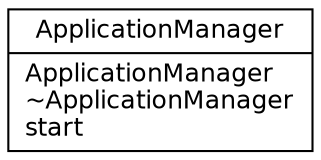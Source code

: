 digraph {
                node [shape=record, fontsize=12, fontname="Helvetica"];
                13307138085226643557 [label="{ ApplicationManager | ApplicationManager\l~ApplicationManager\lstart\l }"];
            }
